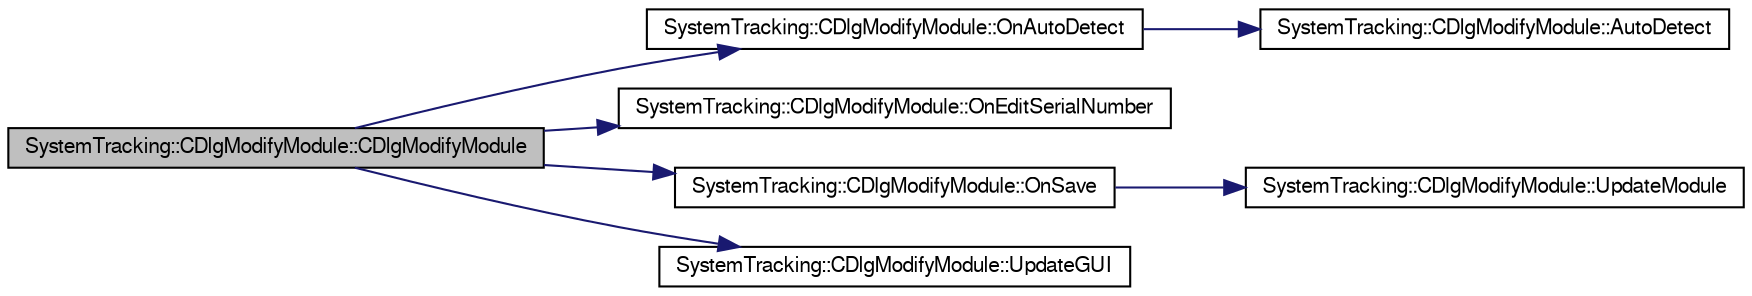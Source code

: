 digraph G
{
  edge [fontname="FreeSans",fontsize="10",labelfontname="FreeSans",labelfontsize="10"];
  node [fontname="FreeSans",fontsize="10",shape=record];
  rankdir="LR";
  Node1 [label="SystemTracking::CDlgModifyModule::CDlgModifyModule",height=0.2,width=0.4,color="black", fillcolor="grey75", style="filled" fontcolor="black"];
  Node1 -> Node2 [color="midnightblue",fontsize="10",style="solid",fontname="FreeSans"];
  Node2 [label="SystemTracking::CDlgModifyModule::OnAutoDetect",height=0.2,width=0.4,color="black", fillcolor="white", style="filled",URL="$classSystemTracking_1_1CDlgModifyModule.html#ac30b36eacd52d454ecf0409d27b11525",tooltip="Slot for auto detect."];
  Node2 -> Node3 [color="midnightblue",fontsize="10",style="solid",fontname="FreeSans"];
  Node3 [label="SystemTracking::CDlgModifyModule::AutoDetect",height=0.2,width=0.4,color="black", fillcolor="white", style="filled",URL="$classSystemTracking_1_1CDlgModifyModule.html#ad989c8b1904a0248ddaef66459a23f96",tooltip="This signal is emitted when clicked Auto detect button ."];
  Node1 -> Node4 [color="midnightblue",fontsize="10",style="solid",fontname="FreeSans"];
  Node4 [label="SystemTracking::CDlgModifyModule::OnEditSerialNumber",height=0.2,width=0.4,color="black", fillcolor="white", style="filled",URL="$classSystemTracking_1_1CDlgModifyModule.html#acb7525d47698d32fa087bd511ec6d9bf",tooltip="Slot for Edit serial number."];
  Node1 -> Node5 [color="midnightblue",fontsize="10",style="solid",fontname="FreeSans"];
  Node5 [label="SystemTracking::CDlgModifyModule::OnSave",height=0.2,width=0.4,color="black", fillcolor="white", style="filled",URL="$classSystemTracking_1_1CDlgModifyModule.html#a40d5f80148402248ac92f0da646ed3ca",tooltip="Slot for save button."];
  Node5 -> Node6 [color="midnightblue",fontsize="10",style="solid",fontname="FreeSans"];
  Node6 [label="SystemTracking::CDlgModifyModule::UpdateModule",height=0.2,width=0.4,color="black", fillcolor="white", style="filled",URL="$classSystemTracking_1_1CDlgModifyModule.html#aface0e32e5b10664dce01d65fdf6b459",tooltip="This signal is emitted when a Moudle is updated."];
  Node1 -> Node7 [color="midnightblue",fontsize="10",style="solid",fontname="FreeSans"];
  Node7 [label="SystemTracking::CDlgModifyModule::UpdateGUI",height=0.2,width=0.4,color="black", fillcolor="white", style="filled",URL="$classSystemTracking_1_1CDlgModifyModule.html#a1eeaeb07d2892f6dbb54da0fe6e4cc6b",tooltip="Slot for updating the GUI."];
}
